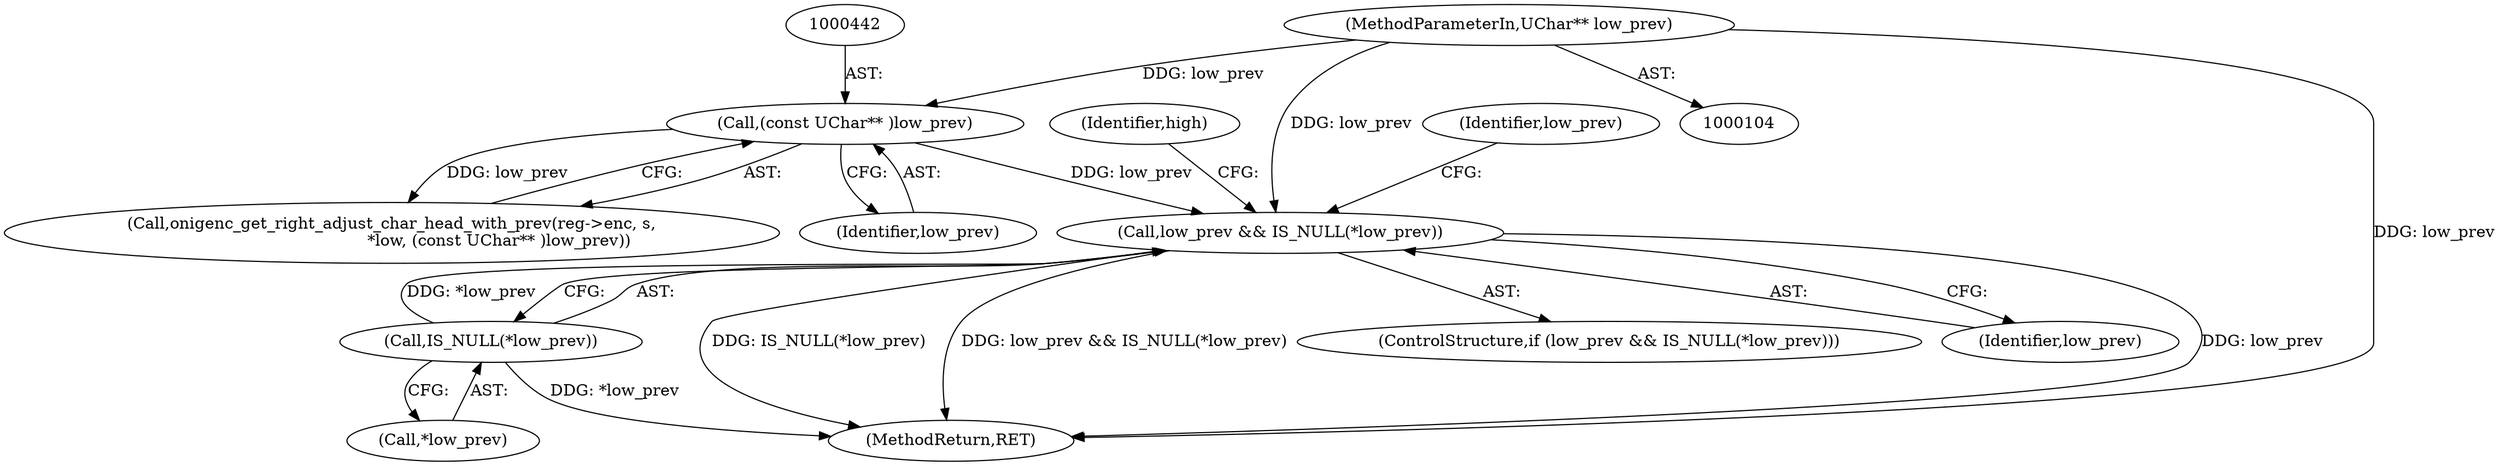 digraph "1_oniguruma_b690371bbf97794b4a1d3f295d4fb9a8b05d402d@pointer" {
"1000445" [label="(Call,low_prev && IS_NULL(*low_prev))"];
"1000441" [label="(Call,(const UChar** )low_prev)"];
"1000112" [label="(MethodParameterIn,UChar** low_prev)"];
"1000447" [label="(Call,IS_NULL(*low_prev))"];
"1000441" [label="(Call,(const UChar** )low_prev)"];
"1000452" [label="(Identifier,low_prev)"];
"1000444" [label="(ControlStructure,if (low_prev && IS_NULL(*low_prev)))"];
"1000434" [label="(Call,onigenc_get_right_adjust_char_head_with_prev(reg->enc, s,\n                                          *low, (const UChar** )low_prev))"];
"1000448" [label="(Call,*low_prev)"];
"1000482" [label="(Identifier,high)"];
"1000447" [label="(Call,IS_NULL(*low_prev))"];
"1000443" [label="(Identifier,low_prev)"];
"1000445" [label="(Call,low_prev && IS_NULL(*low_prev))"];
"1000112" [label="(MethodParameterIn,UChar** low_prev)"];
"1000446" [label="(Identifier,low_prev)"];
"1000513" [label="(MethodReturn,RET)"];
"1000445" -> "1000444"  [label="AST: "];
"1000445" -> "1000446"  [label="CFG: "];
"1000445" -> "1000447"  [label="CFG: "];
"1000446" -> "1000445"  [label="AST: "];
"1000447" -> "1000445"  [label="AST: "];
"1000452" -> "1000445"  [label="CFG: "];
"1000482" -> "1000445"  [label="CFG: "];
"1000445" -> "1000513"  [label="DDG: low_prev"];
"1000445" -> "1000513"  [label="DDG: IS_NULL(*low_prev)"];
"1000445" -> "1000513"  [label="DDG: low_prev && IS_NULL(*low_prev)"];
"1000441" -> "1000445"  [label="DDG: low_prev"];
"1000112" -> "1000445"  [label="DDG: low_prev"];
"1000447" -> "1000445"  [label="DDG: *low_prev"];
"1000441" -> "1000434"  [label="AST: "];
"1000441" -> "1000443"  [label="CFG: "];
"1000442" -> "1000441"  [label="AST: "];
"1000443" -> "1000441"  [label="AST: "];
"1000434" -> "1000441"  [label="CFG: "];
"1000441" -> "1000434"  [label="DDG: low_prev"];
"1000112" -> "1000441"  [label="DDG: low_prev"];
"1000112" -> "1000104"  [label="AST: "];
"1000112" -> "1000513"  [label="DDG: low_prev"];
"1000447" -> "1000448"  [label="CFG: "];
"1000448" -> "1000447"  [label="AST: "];
"1000447" -> "1000513"  [label="DDG: *low_prev"];
}
